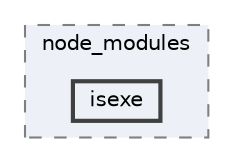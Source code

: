 digraph "pkiclassroomrescheduler/src/main/frontend/node_modules/isexe"
{
 // LATEX_PDF_SIZE
  bgcolor="transparent";
  edge [fontname=Helvetica,fontsize=10,labelfontname=Helvetica,labelfontsize=10];
  node [fontname=Helvetica,fontsize=10,shape=box,height=0.2,width=0.4];
  compound=true
  subgraph clusterdir_72953eda66ccb3a2722c28e1c3e6c23b {
    graph [ bgcolor="#edf0f7", pencolor="grey50", label="node_modules", fontname=Helvetica,fontsize=10 style="filled,dashed", URL="dir_72953eda66ccb3a2722c28e1c3e6c23b.html",tooltip=""]
  dir_b0a8996dbff9dc74a5be3da601d2f96d [label="isexe", fillcolor="#edf0f7", color="grey25", style="filled,bold", URL="dir_b0a8996dbff9dc74a5be3da601d2f96d.html",tooltip=""];
  }
}
